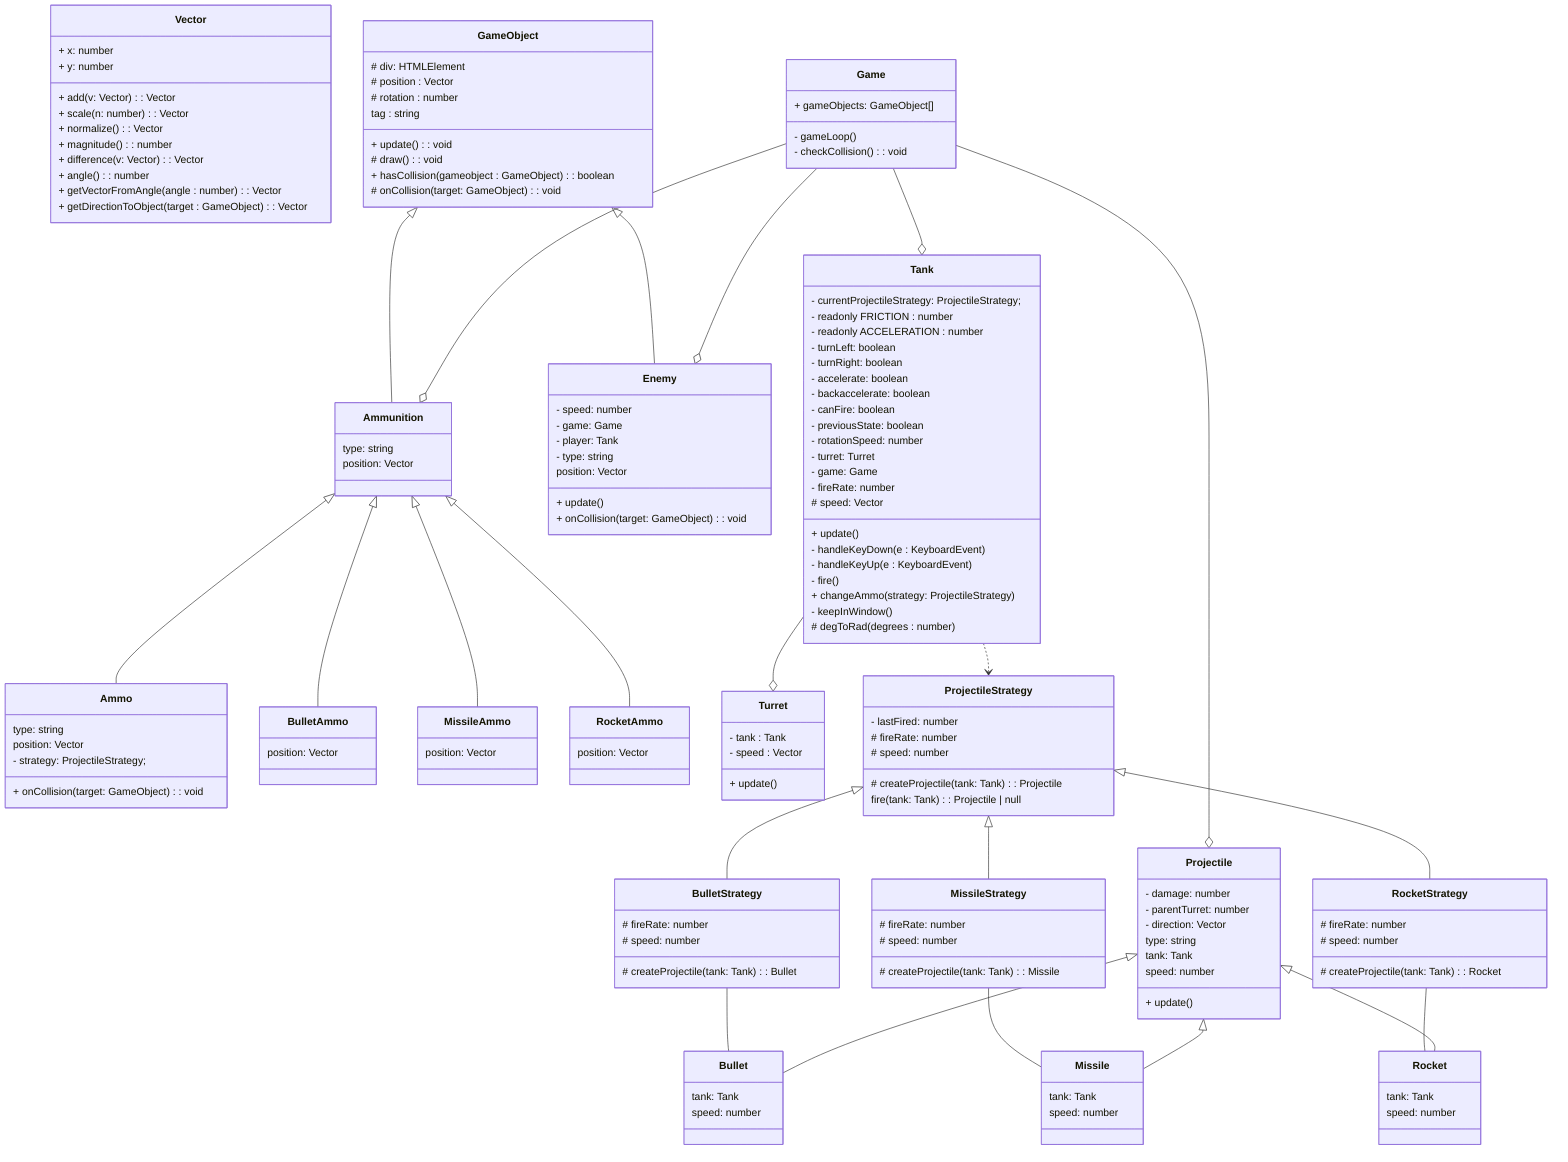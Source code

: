 classDiagram
    
    class Vector {
        + x: number
        + y: number
        + add(v: Vector): Vector
        + scale(n: number): Vector
        + normalize(): Vector
        + magnitude(): number
        + difference(v: Vector): Vector
        + angle(): number
        + getVectorFromAngle(angle : number): Vector
        + getDirectionToObject(target : GameObject) : Vector
    }

    %% Vector *-- Game
    %% Vector *-- GameObject
    %% Vector *-- Ammunition
    %% Vector *-- Ammo
    %% Vector *-- BulletAmmo
    %% Vector *-- MissileAmmo
    %% Vector *-- RocketAmmo
    %% Vector *-- Projectile
    %% Vector *-- Enemy
    %% Vector *-- Tank
    %% Vector *-- Turret

    class Game {
        + gameObjects: GameObject[]
        - gameLoop()
        - checkCollision(): void
    }

    Game --o Tank
    Game --o Enemy
    Game --o Ammunition
    Game --o Projectile
    
    class GameObject {
        # div: HTMLElement
        # position  : Vector
        # rotation  : number
        tag : string
        + update(): void
        # draw(): void
        + hasCollision(gameobject : GameObject) : boolean
        # onCollision(target: GameObject): void
    }

    GameObject <|-- Ammunition
    GameObject <|-- Enemy

    class Ammunition {
        type: string
        position: Vector
    }

    Ammunition <|-- Ammo
    Ammunition <|-- BulletAmmo
    Ammunition <|-- MissileAmmo
    Ammunition <|-- RocketAmmo

    class Ammo {
        type: string
        position: Vector
        - strategy: ProjectileStrategy;
        + onCollision(target: GameObject): void
    }

    class BulletAmmo {
        position: Vector
    }
    class MissileAmmo {
        position: Vector
    }
    class RocketAmmo {
        position: Vector
    }

    class Tank {
        - currentProjectileStrategy: ProjectileStrategy;
        - readonly FRICTION       : number
        - readonly ACCELERATION   : number 
        - turnLeft: boolean 
        - turnRight: boolean
        - accelerate: boolean
        - backaccelerate: boolean
        - canFire: boolean
        - previousState: boolean
        - rotationSpeed: number
        - turret: Turret
        - game: Game
        - fireRate: number
        # speed: Vector
        + update()
        - handleKeyDown(e : KeyboardEvent)
        - handleKeyUp(e : KeyboardEvent)
        - fire()
        + changeAmmo(strategy: ProjectileStrategy)
        - keepInWindow()
        # degToRad(degrees : number)
    }

    Tank --o Turret
    Tank ..> ProjectileStrategy

    class Turret {
        - tank : Tank
        - speed : Vector
        + update()
    }


    class Projectile {
        - damage: number
        - parentTurret: number
        - direction: Vector
        type: string
        tank: Tank
        speed: number
        + update()
    }

    Projectile <|-- Bullet
    Projectile <|-- Missile
    Projectile <|-- Rocket

    BulletStrategy -- Bullet
    MissileStrategy -- Missile
    RocketStrategy -- Rocket

    class Bullet {
        tank: Tank
        speed: number
    }
    class Missile {
        tank: Tank
        speed: number
    }
    class Rocket {
        tank: Tank
        speed: number
    }

    class ProjectileStrategy {
        - lastFired: number
        # fireRate: number
        # speed: number
        # createProjectile(tank: Tank): Projectile
        fire(tank: Tank): Projectile | null
    }

    ProjectileStrategy <|-- BulletStrategy
    ProjectileStrategy <|-- MissileStrategy
    ProjectileStrategy <|-- RocketStrategy


    class BulletStrategy {
        # fireRate: number
        # speed: number
        # createProjectile(tank: Tank): Bullet
    }
    class RocketStrategy {
        # fireRate: number
        # speed: number
        # createProjectile(tank: Tank): Rocket
    }
    class MissileStrategy {
        # fireRate: number
        # speed: number
        # createProjectile(tank: Tank): Missile
    }

    

    class Enemy {
        - speed: number
        - game: Game
        - player: Tank
        - type: string
        position: Vector
        + update()
        + onCollision(target: GameObject): void 
    }